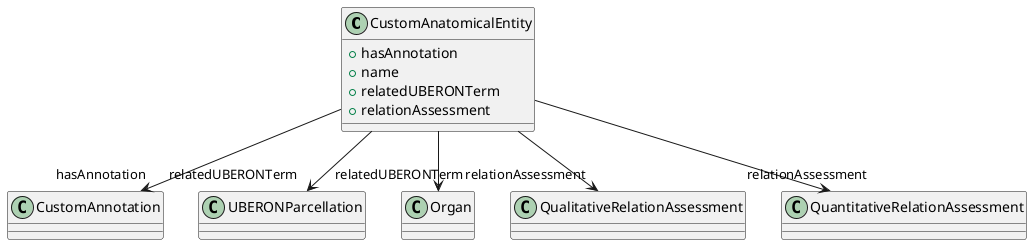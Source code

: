 @startuml
class CustomAnatomicalEntity {
+hasAnnotation
+name
+relatedUBERONTerm
+relationAssessment

}
CustomAnatomicalEntity -d-> "hasAnnotation" CustomAnnotation
CustomAnatomicalEntity -d-> "relatedUBERONTerm" UBERONParcellation
CustomAnatomicalEntity -d-> "relatedUBERONTerm" Organ
CustomAnatomicalEntity -d-> "relationAssessment" QualitativeRelationAssessment
CustomAnatomicalEntity -d-> "relationAssessment" QuantitativeRelationAssessment

@enduml